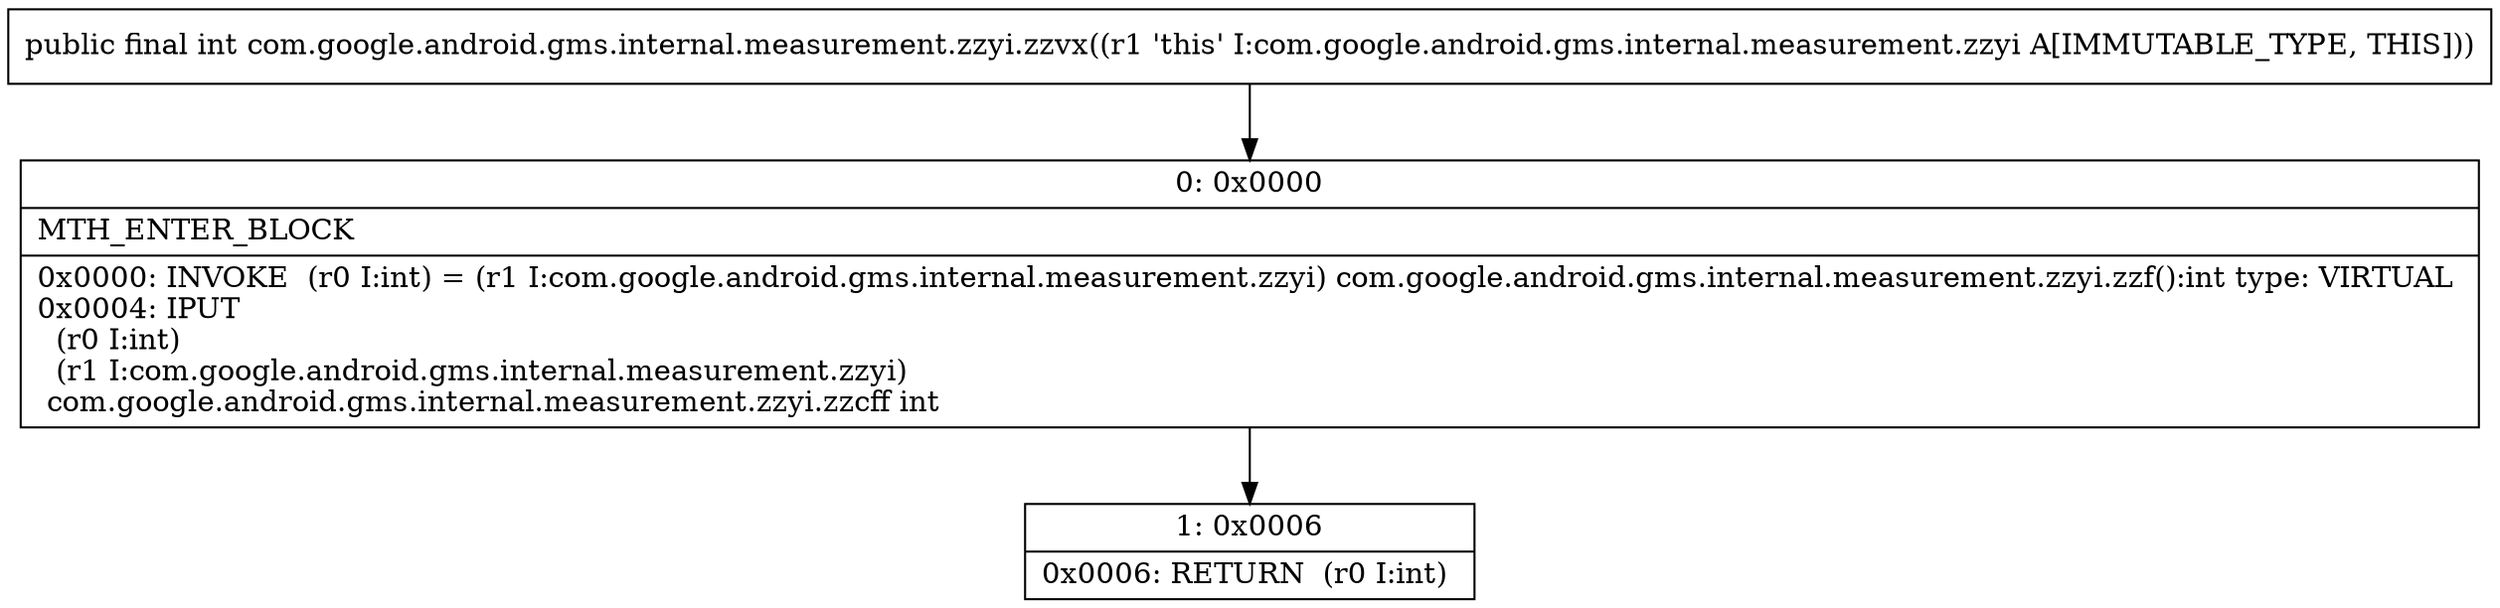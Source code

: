 digraph "CFG forcom.google.android.gms.internal.measurement.zzyi.zzvx()I" {
Node_0 [shape=record,label="{0\:\ 0x0000|MTH_ENTER_BLOCK\l|0x0000: INVOKE  (r0 I:int) = (r1 I:com.google.android.gms.internal.measurement.zzyi) com.google.android.gms.internal.measurement.zzyi.zzf():int type: VIRTUAL \l0x0004: IPUT  \l  (r0 I:int)\l  (r1 I:com.google.android.gms.internal.measurement.zzyi)\l com.google.android.gms.internal.measurement.zzyi.zzcff int \l}"];
Node_1 [shape=record,label="{1\:\ 0x0006|0x0006: RETURN  (r0 I:int) \l}"];
MethodNode[shape=record,label="{public final int com.google.android.gms.internal.measurement.zzyi.zzvx((r1 'this' I:com.google.android.gms.internal.measurement.zzyi A[IMMUTABLE_TYPE, THIS])) }"];
MethodNode -> Node_0;
Node_0 -> Node_1;
}

